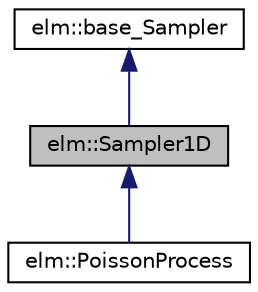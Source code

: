 digraph G
{
  edge [fontname="Helvetica",fontsize="10",labelfontname="Helvetica",labelfontsize="10"];
  node [fontname="Helvetica",fontsize="10",shape=record];
  Node1 [label="elm::Sampler1D",height=0.2,width=0.4,color="black", fillcolor="grey75", style="filled" fontcolor="black"];
  Node2 -> Node1 [dir="back",color="midnightblue",fontsize="10",style="solid",fontname="Helvetica"];
  Node2 [label="elm::base_Sampler",height=0.2,width=0.4,color="black", fillcolor="white", style="filled",URL="$classelm_1_1base__Sampler.html",tooltip="base class for sampling from a distribution"];
  Node1 -> Node3 [dir="back",color="midnightblue",fontsize="10",style="solid",fontname="Helvetica"];
  Node3 [label="elm::PoissonProcess",height=0.2,width=0.4,color="black", fillcolor="white", style="filled",URL="$classelm_1_1PoissonProcess.html",tooltip="Class for simulating f-Hz Poisson process."];
}
